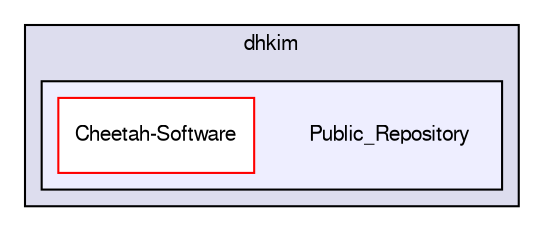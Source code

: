digraph "Public_Repository" {
  compound=true
  node [ fontsize="10", fontname="FreeSans"];
  edge [ labelfontsize="10", labelfontname="FreeSans"];
  subgraph clusterdir_61bfb0b3cdda81b1b0355ba34eb3b1eb {
    graph [ bgcolor="#ddddee", pencolor="black", label="dhkim" fontname="FreeSans", fontsize="10", URL="dir_61bfb0b3cdda81b1b0355ba34eb3b1eb.html"]
  subgraph clusterdir_adee5b101e079090017bb4e91c628ead {
    graph [ bgcolor="#eeeeff", pencolor="black", label="" URL="dir_adee5b101e079090017bb4e91c628ead.html"];
    dir_adee5b101e079090017bb4e91c628ead [shape=plaintext label="Public_Repository"];
    dir_7fc07a7b97001e7b1d18e11da761e2de [shape=box label="Cheetah-Software" color="red" fillcolor="white" style="filled" URL="dir_7fc07a7b97001e7b1d18e11da761e2de.html"];
  }
  }
}
